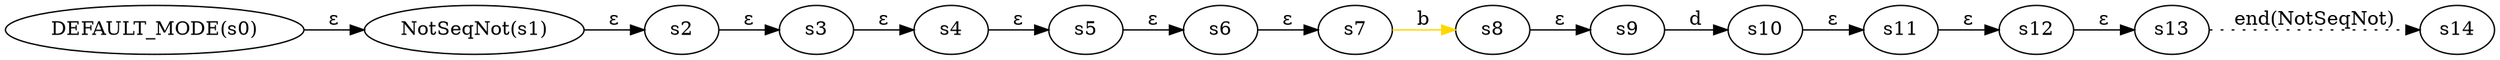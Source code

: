 digraph ATN {
  rankdir=LR;

  "DEFAULT_MODE(s0)" -> "NotSeqNot(s1)" [label=ε]
  "NotSeqNot(s1)" -> s2 [label=ε]
  s2 -> s3 [label=ε]
  s3 -> s4 [label=ε]
  s4 -> s5 [label=ε]
  s5 -> s6 [label=ε]
  s6 -> s7 [label=ε]
  s7 -> s8 [label=b color=gold]
  s8 -> s9 [label=ε]
  s9 -> s10 [label=d]
  s10 -> s11 [label=ε]
  s11 -> s12 [label=ε]
  s12 -> s13 [label=ε]
  s13 -> s14 [label="end(NotSeqNot)" style=dotted]
}